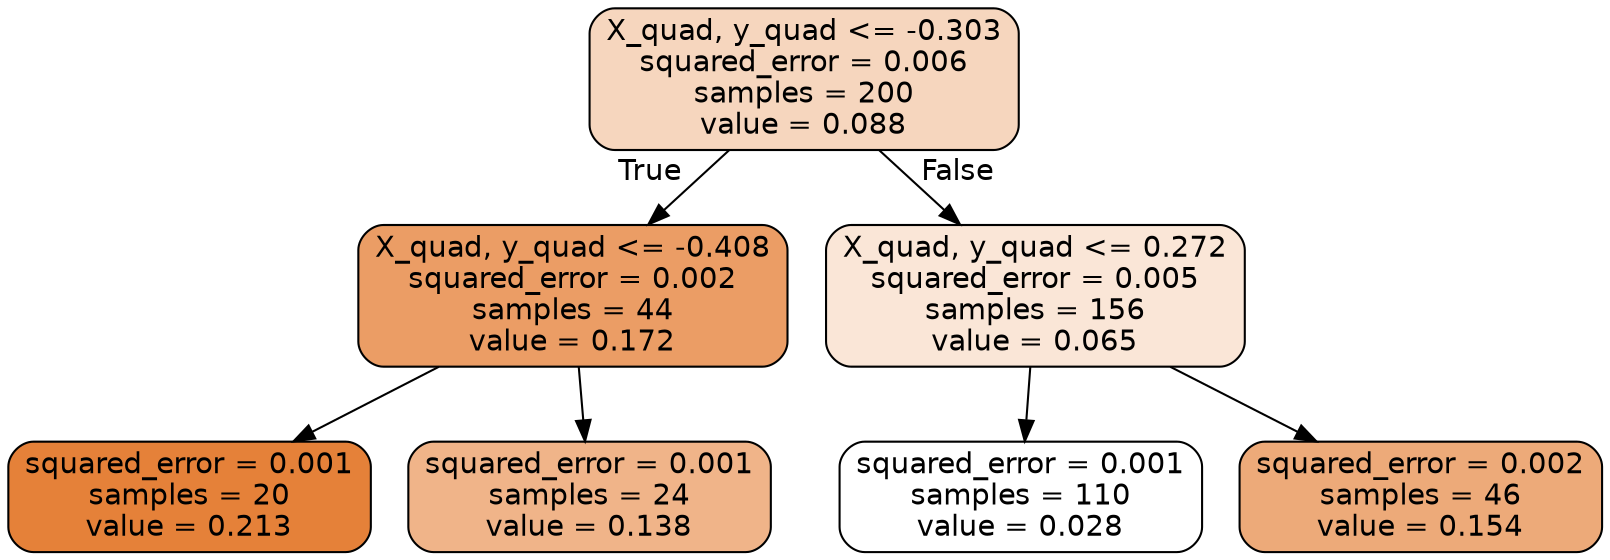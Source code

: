 digraph Tree {
node [shape=box, style="filled, rounded", color="black", fontname="helvetica"] ;
edge [fontname="helvetica"] ;
0 [label="X_quad, y_quad <= -0.303\nsquared_error = 0.006\nsamples = 200\nvalue = 0.088", fillcolor="#f6d6be"] ;
1 [label="X_quad, y_quad <= -0.408\nsquared_error = 0.002\nsamples = 44\nvalue = 0.172", fillcolor="#eb9d65"] ;
0 -> 1 [labeldistance=2.5, labelangle=45, headlabel="True"] ;
2 [label="squared_error = 0.001\nsamples = 20\nvalue = 0.213", fillcolor="#e58139"] ;
1 -> 2 ;
3 [label="squared_error = 0.001\nsamples = 24\nvalue = 0.138", fillcolor="#f0b489"] ;
1 -> 3 ;
4 [label="X_quad, y_quad <= 0.272\nsquared_error = 0.005\nsamples = 156\nvalue = 0.065", fillcolor="#fae6d7"] ;
0 -> 4 [labeldistance=2.5, labelangle=-45, headlabel="False"] ;
5 [label="squared_error = 0.001\nsamples = 110\nvalue = 0.028", fillcolor="#ffffff"] ;
4 -> 5 ;
6 [label="squared_error = 0.002\nsamples = 46\nvalue = 0.154", fillcolor="#edaa79"] ;
4 -> 6 ;
}
